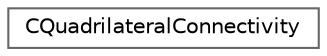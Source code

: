 digraph "Graphical Class Hierarchy"
{
 // LATEX_PDF_SIZE
  bgcolor="transparent";
  edge [fontname=Helvetica,fontsize=10,labelfontname=Helvetica,labelfontsize=10];
  node [fontname=Helvetica,fontsize=10,shape=box,height=0.2,width=0.4];
  rankdir="LR";
  Node0 [id="Node000000",label="CQuadrilateralConnectivity",height=0.2,width=0.4,color="grey40", fillcolor="white", style="filled",URL="$structCQuadrilateralConnectivity.html",tooltip=" "];
}
